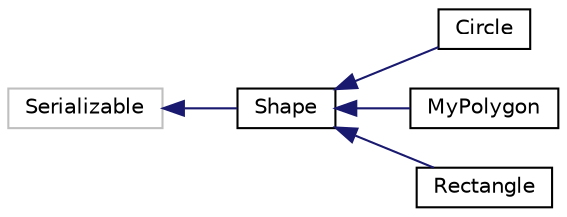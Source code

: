 digraph "Graficzna hierarchia klas"
{
 // LATEX_PDF_SIZE
  edge [fontname="Helvetica",fontsize="10",labelfontname="Helvetica",labelfontsize="10"];
  node [fontname="Helvetica",fontsize="10",shape=record];
  rankdir="LR";
  Node11 [label="Serializable",height=0.2,width=0.4,color="grey75", fillcolor="white", style="filled",tooltip=" "];
  Node11 -> Node0 [dir="back",color="midnightblue",fontsize="10",style="solid",fontname="Helvetica"];
  Node0 [label="Shape",height=0.2,width=0.4,color="black", fillcolor="white", style="filled",URL="$classShape.html",tooltip="Klasa Shape jest abstrakcyjną klasą bazową reprezentującą ogólną figurę geometryczną."];
  Node0 -> Node1 [dir="back",color="midnightblue",fontsize="10",style="solid",fontname="Helvetica"];
  Node1 [label="Circle",height=0.2,width=0.4,color="black", fillcolor="white", style="filled",URL="$classCircle.html",tooltip="Klasa Circle reprezentuje okrąg jako figurę geometryczną."];
  Node0 -> Node2 [dir="back",color="midnightblue",fontsize="10",style="solid",fontname="Helvetica"];
  Node2 [label="MyPolygon",height=0.2,width=0.4,color="black", fillcolor="white", style="filled",URL="$classMyPolygon.html",tooltip="Klasa MyPolygon reprezentuje wielokąt jako figurę geometryczną."];
  Node0 -> Node3 [dir="back",color="midnightblue",fontsize="10",style="solid",fontname="Helvetica"];
  Node3 [label="Rectangle",height=0.2,width=0.4,color="black", fillcolor="white", style="filled",URL="$classRectangle.html",tooltip="Klasa Rectangle reprezentuje prostokąt jako figurę geometryczną."];
}
